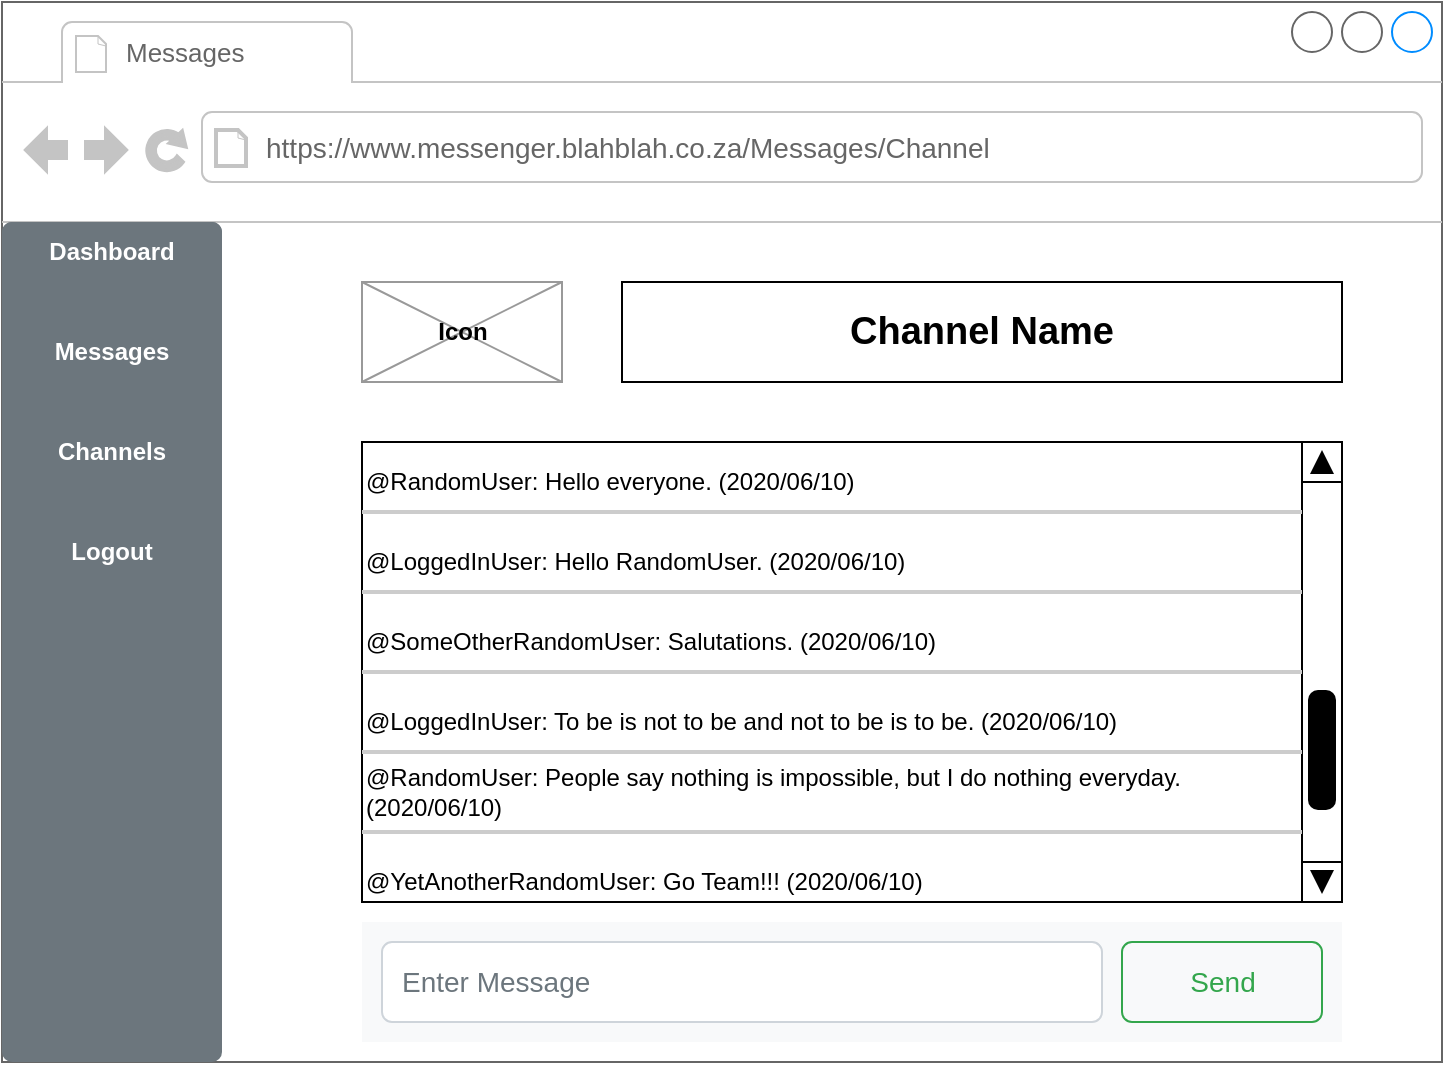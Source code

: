 <mxfile version="13.0.3" type="device"><diagram id="tsvzqU6DXO0SFcKl0I4h" name="Page-1"><mxGraphModel dx="1422" dy="822" grid="1" gridSize="10" guides="1" tooltips="1" connect="1" arrows="1" fold="1" page="1" pageScale="1" pageWidth="827" pageHeight="1169" math="0" shadow="0"><root><mxCell id="0"/><mxCell id="1" parent="0"/><mxCell id="VkSUjFkoPU5qXv27bxlI-1" value="" style="strokeWidth=1;shadow=0;dashed=0;align=center;html=1;shape=mxgraph.mockup.containers.browserWindow;rSize=0;strokeColor=#666666;strokeColor2=#008cff;strokeColor3=#c4c4c4;mainText=,;recursiveResize=0;" vertex="1" parent="1"><mxGeometry x="40" y="80" width="720" height="530" as="geometry"/></mxCell><mxCell id="VkSUjFkoPU5qXv27bxlI-2" value="&lt;font style=&quot;font-size: 13px&quot;&gt;Messages&lt;/font&gt;" style="strokeWidth=1;shadow=0;dashed=0;align=center;html=1;shape=mxgraph.mockup.containers.anchor;fontSize=17;fontColor=#666666;align=left;" vertex="1" parent="VkSUjFkoPU5qXv27bxlI-1"><mxGeometry x="60" y="12" width="110" height="26" as="geometry"/></mxCell><mxCell id="VkSUjFkoPU5qXv27bxlI-3" value="&lt;span style=&quot;font-size: 14px&quot;&gt;https://www.messenger.blahblah.co.za/Messages/Channel&lt;/span&gt;" style="strokeWidth=1;shadow=0;dashed=0;align=center;html=1;shape=mxgraph.mockup.containers.anchor;rSize=0;fontSize=17;fontColor=#666666;align=left;" vertex="1" parent="VkSUjFkoPU5qXv27bxlI-1"><mxGeometry x="130" y="60" width="370" height="26" as="geometry"/></mxCell><mxCell id="VkSUjFkoPU5qXv27bxlI-4" value="&lt;b&gt;Icon&lt;/b&gt;" style="verticalLabelPosition=middle;shadow=0;dashed=0;align=center;html=1;verticalAlign=middle;strokeWidth=1;shape=mxgraph.mockup.graphics.simpleIcon;strokeColor=#999999;labelPosition=center;" vertex="1" parent="VkSUjFkoPU5qXv27bxlI-1"><mxGeometry x="180" y="140" width="100" height="50" as="geometry"/></mxCell><mxCell id="VkSUjFkoPU5qXv27bxlI-5" value="&lt;b&gt;&lt;font style=&quot;font-size: 19px&quot;&gt;Channel Name&lt;/font&gt;&lt;/b&gt;" style="rounded=0;whiteSpace=wrap;html=1;" vertex="1" parent="VkSUjFkoPU5qXv27bxlI-1"><mxGeometry x="310" y="140" width="360" height="50" as="geometry"/></mxCell><mxCell id="VkSUjFkoPU5qXv27bxlI-6" value="" style="html=1;shadow=0;dashed=0;shape=mxgraph.bootstrap.rrect;rSize=5;strokeColor=none;html=1;whiteSpace=wrap;fillColor=#6C767D;fontColor=#ffffff;" vertex="1" parent="VkSUjFkoPU5qXv27bxlI-1"><mxGeometry y="110" width="110" height="420" as="geometry"/></mxCell><mxCell id="VkSUjFkoPU5qXv27bxlI-7" value="&lt;font color=&quot;#ffffff&quot;&gt;&lt;b&gt;Dashboard&lt;/b&gt;&lt;/font&gt;" style="strokeColor=inherit;fillColor=inherit;gradientColor=inherit;fontColor=inherit;html=1;shadow=0;dashed=0;shape=mxgraph.bootstrap.topButton;rSize=5;perimeter=none;whiteSpace=wrap;resizeWidth=1;" vertex="1" parent="VkSUjFkoPU5qXv27bxlI-6"><mxGeometry width="110.0" height="30" relative="1" as="geometry"/></mxCell><mxCell id="VkSUjFkoPU5qXv27bxlI-8" value="&lt;font color=&quot;#ffffff&quot;&gt;&lt;b&gt;Messages&lt;/b&gt;&lt;/font&gt;" style="strokeColor=inherit;fillColor=inherit;gradientColor=inherit;fontColor=inherit;html=1;shadow=0;dashed=0;perimeter=none;whiteSpace=wrap;resizeWidth=1;" vertex="1" parent="VkSUjFkoPU5qXv27bxlI-6"><mxGeometry width="110.0" height="30" relative="1" as="geometry"><mxPoint y="50" as="offset"/></mxGeometry></mxCell><mxCell id="VkSUjFkoPU5qXv27bxlI-9" value="&lt;font color=&quot;#ffffff&quot;&gt;&lt;b&gt;Channels&lt;/b&gt;&lt;/font&gt;" style="strokeColor=inherit;fillColor=inherit;gradientColor=inherit;fontColor=inherit;html=1;shadow=0;dashed=0;perimeter=none;whiteSpace=wrap;resizeWidth=1;" vertex="1" parent="VkSUjFkoPU5qXv27bxlI-6"><mxGeometry width="110.0" height="30" relative="1" as="geometry"><mxPoint y="100" as="offset"/></mxGeometry></mxCell><mxCell id="VkSUjFkoPU5qXv27bxlI-10" value="&lt;font color=&quot;#ffffff&quot;&gt;&lt;b&gt;Logout&lt;/b&gt;&lt;/font&gt;" style="strokeColor=inherit;fillColor=inherit;gradientColor=inherit;fontColor=inherit;html=1;shadow=0;dashed=0;perimeter=none;whiteSpace=wrap;resizeWidth=1;" vertex="1" parent="VkSUjFkoPU5qXv27bxlI-6"><mxGeometry width="110.0" height="30" relative="1" as="geometry"><mxPoint y="150" as="offset"/></mxGeometry></mxCell><mxCell id="VkSUjFkoPU5qXv27bxlI-11" value="" style="html=1;shadow=0;dashed=0;fillColor=#F8F9FA;strokeColor=none;fontSize=16;fontColor=#181819;align=left;spacing=15;" vertex="1" parent="VkSUjFkoPU5qXv27bxlI-1"><mxGeometry x="180" y="460" width="490" height="60" as="geometry"/></mxCell><mxCell id="VkSUjFkoPU5qXv27bxlI-12" value="Enter Message" style="html=1;shadow=0;dashed=0;shape=mxgraph.bootstrap.rrect;rSize=5;fontSize=14;fontColor=#6C767D;strokeColor=#CED4DA;fillColor=#ffffff;align=left;spacing=10;" vertex="1" parent="VkSUjFkoPU5qXv27bxlI-11"><mxGeometry width="360" height="40" relative="1" as="geometry"><mxPoint x="10" y="10" as="offset"/></mxGeometry></mxCell><mxCell id="VkSUjFkoPU5qXv27bxlI-13" value="Send" style="html=1;shadow=0;dashed=0;shape=mxgraph.bootstrap.rrect;rSize=5;fontSize=14;fontColor=#33A64C;strokeColor=#33A64C;fillColor=none;" vertex="1" parent="VkSUjFkoPU5qXv27bxlI-11"><mxGeometry width="100" height="40" relative="1" as="geometry"><mxPoint x="380" y="10" as="offset"/></mxGeometry></mxCell><mxCell id="VkSUjFkoPU5qXv27bxlI-14" value="" style="rounded=0;whiteSpace=wrap;html=1;strokeColor=#000000;align=left;" vertex="1" parent="VkSUjFkoPU5qXv27bxlI-1"><mxGeometry x="180" y="220" width="490" height="230" as="geometry"/></mxCell><mxCell id="VkSUjFkoPU5qXv27bxlI-15" value="" style="verticalLabelPosition=bottom;shadow=0;dashed=0;align=center;html=1;verticalAlign=top;strokeWidth=1;shape=mxgraph.mockup.navigation.scrollBar;barPos=20;fillColor2=#000000;strokeColor2=none;direction=north;" vertex="1" parent="VkSUjFkoPU5qXv27bxlI-1"><mxGeometry x="650" y="220" width="20" height="230" as="geometry"/></mxCell><mxCell id="VkSUjFkoPU5qXv27bxlI-16" value="" style="line;strokeWidth=2;html=1;align=left;strokeColor=#CCCCCC;" vertex="1" parent="VkSUjFkoPU5qXv27bxlI-1"><mxGeometry x="180" y="250" width="470" height="10" as="geometry"/></mxCell><mxCell id="VkSUjFkoPU5qXv27bxlI-17" value="" style="line;strokeWidth=2;html=1;align=left;strokeColor=#CCCCCC;" vertex="1" parent="VkSUjFkoPU5qXv27bxlI-1"><mxGeometry x="180" y="290" width="470" height="10" as="geometry"/></mxCell><mxCell id="VkSUjFkoPU5qXv27bxlI-18" value="" style="line;strokeWidth=2;html=1;align=left;strokeColor=#CCCCCC;" vertex="1" parent="VkSUjFkoPU5qXv27bxlI-1"><mxGeometry x="180" y="330" width="470" height="10" as="geometry"/></mxCell><mxCell id="VkSUjFkoPU5qXv27bxlI-19" value="" style="line;strokeWidth=2;html=1;align=left;strokeColor=#CCCCCC;" vertex="1" parent="VkSUjFkoPU5qXv27bxlI-1"><mxGeometry x="180" y="370" width="470" height="10" as="geometry"/></mxCell><mxCell id="VkSUjFkoPU5qXv27bxlI-20" value="" style="line;strokeWidth=2;html=1;align=left;strokeColor=#CCCCCC;" vertex="1" parent="VkSUjFkoPU5qXv27bxlI-1"><mxGeometry x="180" y="410" width="470" height="10" as="geometry"/></mxCell><mxCell id="VkSUjFkoPU5qXv27bxlI-21" value="@RandomUser: Hello everyone. (2020/06/10)" style="text;html=1;strokeColor=none;fillColor=none;align=left;verticalAlign=middle;whiteSpace=wrap;rounded=0;" vertex="1" parent="VkSUjFkoPU5qXv27bxlI-1"><mxGeometry x="180" y="230" width="460" height="20" as="geometry"/></mxCell><mxCell id="VkSUjFkoPU5qXv27bxlI-22" value="@LoggedInUser: Hello RandomUser. (2020/06/10)" style="text;html=1;strokeColor=none;fillColor=none;align=left;verticalAlign=middle;whiteSpace=wrap;rounded=0;" vertex="1" parent="VkSUjFkoPU5qXv27bxlI-1"><mxGeometry x="180" y="270" width="460" height="20" as="geometry"/></mxCell><mxCell id="VkSUjFkoPU5qXv27bxlI-23" value="@LoggedInUser: To be is not to be and not to be is to be. (2020/06/10)" style="text;html=1;strokeColor=none;fillColor=none;align=left;verticalAlign=middle;whiteSpace=wrap;rounded=0;" vertex="1" parent="VkSUjFkoPU5qXv27bxlI-1"><mxGeometry x="180" y="350" width="460" height="20" as="geometry"/></mxCell><mxCell id="VkSUjFkoPU5qXv27bxlI-24" value="@RandomUser: People say nothing is impossible, but I do nothing everyday. (2020/06/10)" style="text;html=1;strokeColor=none;fillColor=none;align=left;verticalAlign=middle;whiteSpace=wrap;rounded=0;" vertex="1" parent="VkSUjFkoPU5qXv27bxlI-1"><mxGeometry x="180" y="380" width="460" height="30" as="geometry"/></mxCell><mxCell id="VkSUjFkoPU5qXv27bxlI-25" value="@YetAnotherRandomUser: Go Team!!! (2020/06/10)" style="text;html=1;strokeColor=none;fillColor=none;align=left;verticalAlign=middle;whiteSpace=wrap;rounded=0;" vertex="1" parent="VkSUjFkoPU5qXv27bxlI-1"><mxGeometry x="180" y="430" width="460" height="20" as="geometry"/></mxCell><mxCell id="VkSUjFkoPU5qXv27bxlI-26" value="@SomeOtherRandomUser: Salutations. (2020/06/10)" style="text;html=1;strokeColor=none;fillColor=none;align=left;verticalAlign=middle;whiteSpace=wrap;rounded=0;" vertex="1" parent="VkSUjFkoPU5qXv27bxlI-1"><mxGeometry x="180" y="310" width="460" height="20" as="geometry"/></mxCell></root></mxGraphModel></diagram></mxfile>